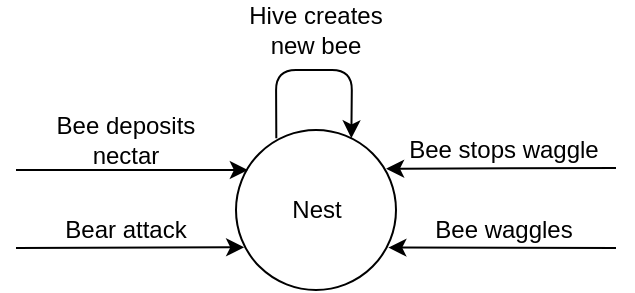 <mxfile version="20.2.3" type="device"><diagram id="MJHSGf5sKgko3g6wKqM8" name="Page-1"><mxGraphModel dx="1106" dy="847" grid="1" gridSize="10" guides="1" tooltips="1" connect="1" arrows="1" fold="1" page="1" pageScale="1" pageWidth="850" pageHeight="1100" math="0" shadow="0"><root><mxCell id="0"/><mxCell id="1" parent="0"/><mxCell id="zoNW_bpsHkGHubBuZJd_-4" value="" style="group" parent="1" vertex="1" connectable="0"><mxGeometry x="440" y="250" width="90" height="80" as="geometry"/></mxCell><mxCell id="zoNW_bpsHkGHubBuZJd_-5" value="" style="ellipse;whiteSpace=wrap;html=1;aspect=fixed;" parent="zoNW_bpsHkGHubBuZJd_-4" vertex="1"><mxGeometry width="80" height="80" as="geometry"/></mxCell><mxCell id="zoNW_bpsHkGHubBuZJd_-6" value="&lt;div&gt;Nest&lt;/div&gt;" style="text;html=1;resizable=0;autosize=1;align=center;verticalAlign=middle;points=[];fillColor=none;strokeColor=none;rounded=0;" parent="zoNW_bpsHkGHubBuZJd_-4" vertex="1"><mxGeometry x="15" y="25" width="50" height="30" as="geometry"/></mxCell><mxCell id="zoNW_bpsHkGHubBuZJd_-18" value="Bee deposits nectar" style="text;html=1;strokeColor=none;fillColor=none;align=center;verticalAlign=middle;whiteSpace=wrap;rounded=0;" parent="1" vertex="1"><mxGeometry x="345" y="240" width="80" height="30" as="geometry"/></mxCell><mxCell id="zoNW_bpsHkGHubBuZJd_-19" value="" style="endArrow=classic;html=1;rounded=0;entryX=0;entryY=0;entryDx=0;entryDy=0;" parent="1" edge="1"><mxGeometry width="50" height="50" relative="1" as="geometry"><mxPoint x="330" y="270" as="sourcePoint"/><mxPoint x="445.926" y="269.996" as="targetPoint"/></mxGeometry></mxCell><mxCell id="zoNW_bpsHkGHubBuZJd_-23" value="" style="endArrow=classic;html=1;exitX=0.277;exitY=0.052;exitDx=0;exitDy=0;exitPerimeter=0;entryX=0.746;entryY=0.052;entryDx=0;entryDy=0;entryPerimeter=0;" parent="1" edge="1"><mxGeometry width="50" height="50" relative="1" as="geometry"><mxPoint x="460.16" y="254.16" as="sourcePoint"/><mxPoint x="497.68" y="254.16" as="targetPoint"/><Array as="points"><mxPoint x="460" y="220"/><mxPoint x="498" y="220"/></Array></mxGeometry></mxCell><mxCell id="zoNW_bpsHkGHubBuZJd_-25" value="Hive creates new bee" style="text;html=1;strokeColor=none;fillColor=none;align=center;verticalAlign=middle;whiteSpace=wrap;rounded=0;" parent="1" vertex="1"><mxGeometry x="440" y="190" width="80" height="20" as="geometry"/></mxCell><mxCell id="zoNW_bpsHkGHubBuZJd_-27" value="" style="endArrow=classic;html=1;rounded=0;entryX=0.051;entryY=0.733;entryDx=0;entryDy=0;entryPerimeter=0;" parent="1" target="zoNW_bpsHkGHubBuZJd_-5" edge="1"><mxGeometry width="50" height="50" relative="1" as="geometry"><mxPoint x="330" y="309" as="sourcePoint"/><mxPoint x="470" y="362" as="targetPoint"/><Array as="points"/></mxGeometry></mxCell><mxCell id="zoNW_bpsHkGHubBuZJd_-28" value="Bear attack" style="text;html=1;strokeColor=none;fillColor=none;align=center;verticalAlign=middle;whiteSpace=wrap;rounded=0;" parent="1" vertex="1"><mxGeometry x="345" y="290" width="80" height="20" as="geometry"/></mxCell><mxCell id="zoNW_bpsHkGHubBuZJd_-33" value="Bee stops waggle" style="text;html=1;strokeColor=none;fillColor=none;align=center;verticalAlign=middle;whiteSpace=wrap;rounded=0;" parent="1" vertex="1"><mxGeometry x="520" y="250" width="108.28" height="20" as="geometry"/></mxCell><mxCell id="zoNW_bpsHkGHubBuZJd_-34" value="" style="endArrow=classic;html=1;rounded=0;entryX=0.938;entryY=0.242;entryDx=0;entryDy=0;entryPerimeter=0;" parent="1" target="zoNW_bpsHkGHubBuZJd_-5" edge="1"><mxGeometry width="50" height="50" relative="1" as="geometry"><mxPoint x="630" y="269" as="sourcePoint"/><mxPoint x="560.004" y="198.284" as="targetPoint"/><Array as="points"/></mxGeometry></mxCell><mxCell id="zoNW_bpsHkGHubBuZJd_-35" value="" style="endArrow=classic;html=1;rounded=0;entryX=0.952;entryY=0.735;entryDx=0;entryDy=0;entryPerimeter=0;" parent="1" target="zoNW_bpsHkGHubBuZJd_-5" edge="1"><mxGeometry width="50" height="50" relative="1" as="geometry"><mxPoint x="630" y="309" as="sourcePoint"/><mxPoint x="520" y="309" as="targetPoint"/><Array as="points"/></mxGeometry></mxCell><mxCell id="zoNW_bpsHkGHubBuZJd_-36" value="Bee waggles" style="text;html=1;strokeColor=none;fillColor=none;align=center;verticalAlign=middle;whiteSpace=wrap;rounded=0;" parent="1" vertex="1"><mxGeometry x="520" y="290" width="108.28" height="20" as="geometry"/></mxCell></root></mxGraphModel></diagram></mxfile>
